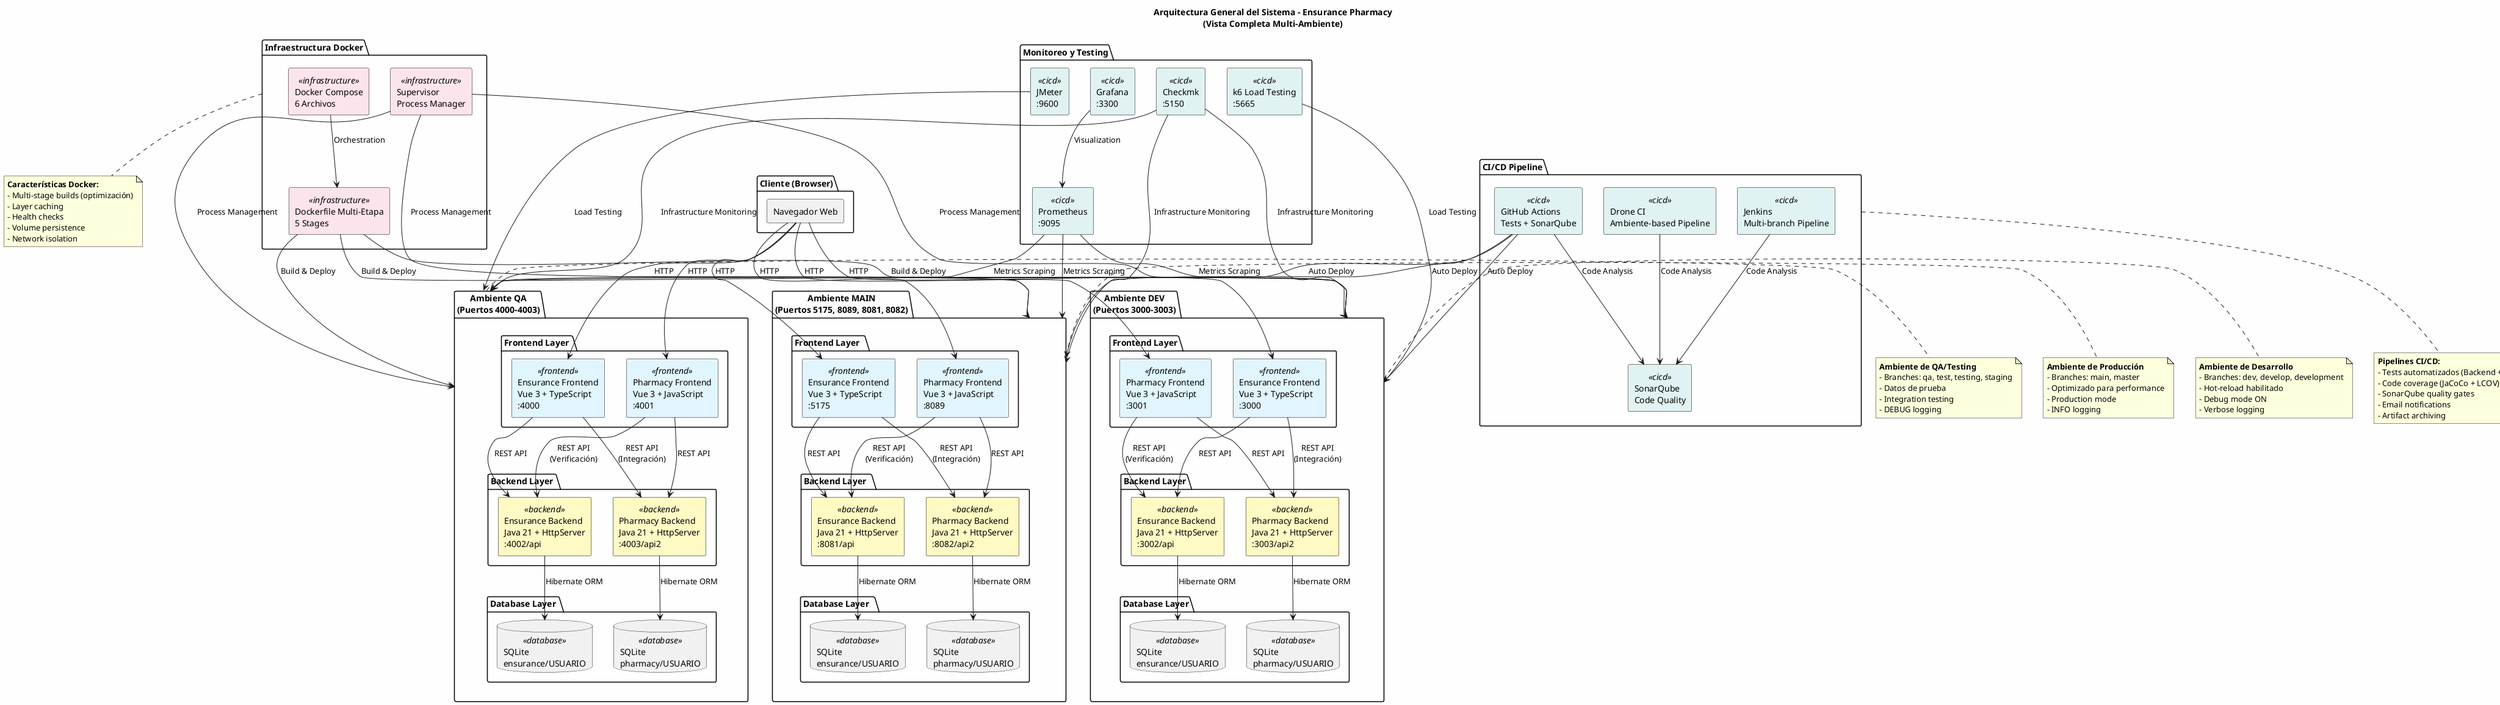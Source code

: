 @startuml Arquitectura General del Sistema - Ensurance Pharmacy

!define RECTANGLE class

title Arquitectura General del Sistema - Ensurance Pharmacy\n(Vista Completa Multi-Ambiente)

skinparam componentStyle rectangle
skinparam backgroundColor #FEFEFE
skinparam component {
    BackgroundColor<<frontend>> #E1F5FE
    BackgroundColor<<backend>> #FFF9C4
    BackgroundColor<<database>> #F1F8E9
    BackgroundColor<<infrastructure>> #FCE4EC
    BackgroundColor<<cicd>> #E0F2F1
    BorderColor Black
}

package "Cliente (Browser)" as client {
    [Navegador Web] as browser
}

package "Ambiente DEV\n(Puertos 3000-3003)" as dev_env {
    package "Frontend Layer" {
        component [Ensurance Frontend\nVue 3 + TypeScript\n:3000] as ensurance_front_dev <<frontend>>
        component [Pharmacy Frontend\nVue 3 + JavaScript\n:3001] as pharmacy_front_dev <<frontend>>
    }
    
    package "Backend Layer" {
        component [Ensurance Backend\nJava 21 + HttpServer\n:3002/api] as ensurance_back_dev <<backend>>
        component [Pharmacy Backend\nJava 21 + HttpServer\n:3003/api2] as pharmacy_back_dev <<backend>>
    }
    
    package "Database Layer" {
        database "SQLite\nensurance/USUARIO" as db_ensurance_dev <<database>>
        database "SQLite\npharmacy/USUARIO" as db_pharmacy_dev <<database>>
    }
}

package "Ambiente QA\n(Puertos 4000-4003)" as qa_env {
    package "Frontend Layer " {
        component [Ensurance Frontend\nVue 3 + TypeScript\n:4000] as ensurance_front_qa <<frontend>>
        component [Pharmacy Frontend\nVue 3 + JavaScript\n:4001] as pharmacy_front_qa <<frontend>>
    }
    
    package "Backend Layer " {
        component [Ensurance Backend\nJava 21 + HttpServer\n:4002/api] as ensurance_back_qa <<backend>>
        component [Pharmacy Backend\nJava 21 + HttpServer\n:4003/api2] as pharmacy_back_qa <<backend>>
    }
    
    package "Database Layer " {
        database "SQLite\nensurance/USUARIO" as db_ensurance_qa <<database>>
        database "SQLite\npharmacy/USUARIO" as db_pharmacy_qa <<database>>
    }
}

package "Ambiente MAIN\n(Puertos 5175, 8089, 8081, 8082)" as main_env {
    package "Frontend Layer  " {
        component [Ensurance Frontend\nVue 3 + TypeScript\n:5175] as ensurance_front_main <<frontend>>
        component [Pharmacy Frontend\nVue 3 + JavaScript\n:8089] as pharmacy_front_main <<frontend>>
    }
    
    package "Backend Layer  " {
        component [Ensurance Backend\nJava 21 + HttpServer\n:8081/api] as ensurance_back_main <<backend>>
        component [Pharmacy Backend\nJava 21 + HttpServer\n:8082/api2] as pharmacy_back_main <<backend>>
    }
    
    package "Database Layer  " {
        database "SQLite\nensurance/USUARIO" as db_ensurance_main <<database>>
        database "SQLite\npharmacy/USUARIO" as db_pharmacy_main <<database>>
    }
}

package "Infraestructura Docker" as docker {
    component [Dockerfile Multi-Etapa\n5 Stages] as dockerfile <<infrastructure>>
    component [Docker Compose\n6 Archivos] as compose <<infrastructure>>
    component [Supervisor\nProcess Manager] as supervisor <<infrastructure>>
}

package "CI/CD Pipeline" as cicd {
    component [GitHub Actions\nTests + SonarQube] as github_actions <<cicd>>
    component [Jenkins\nMulti-branch Pipeline] as jenkins <<cicd>>
    component [Drone CI\nAmbiente-based Pipeline] as drone <<cicd>>
    component [SonarQube\nCode Quality] as sonarqube <<cicd>>
}

package "Monitoreo y Testing" as monitoring {
    component [Prometheus\n:9095] as prometheus <<cicd>>
    component [Grafana\n:3300] as grafana <<cicd>>
    component [Checkmk\n:5150] as checkmk <<cicd>>
    component [k6 Load Testing\n:5665] as k6 <<cicd>>
    component [JMeter\n:9600] as jmeter <<cicd>>
}

' Conexiones Cliente
browser --> ensurance_front_dev : HTTP
browser --> pharmacy_front_dev : HTTP
browser --> ensurance_front_qa : HTTP
browser --> pharmacy_front_qa : HTTP
browser --> ensurance_front_main : HTTP
browser --> pharmacy_front_main : HTTP

' Conexiones DEV
ensurance_front_dev --> ensurance_back_dev : REST API
ensurance_front_dev --> pharmacy_back_dev : REST API\n(Integración)
pharmacy_front_dev --> pharmacy_back_dev : REST API
pharmacy_front_dev --> ensurance_back_dev : REST API\n(Verificación)

ensurance_back_dev --> db_ensurance_dev : Hibernate ORM
pharmacy_back_dev --> db_pharmacy_dev : Hibernate ORM

' Conexiones QA
ensurance_front_qa --> ensurance_back_qa : REST API
ensurance_front_qa --> pharmacy_back_qa : REST API\n(Integración)
pharmacy_front_qa --> pharmacy_back_qa : REST API
pharmacy_front_qa --> ensurance_back_qa : REST API\n(Verificación)

ensurance_back_qa --> db_ensurance_qa : Hibernate ORM
pharmacy_back_qa --> db_pharmacy_qa : Hibernate ORM

' Conexiones MAIN
ensurance_front_main --> ensurance_back_main : REST API
ensurance_front_main --> pharmacy_back_main : REST API\n(Integración)
pharmacy_front_main --> pharmacy_back_main : REST API
pharmacy_front_main --> ensurance_back_main : REST API\n(Verificación)

ensurance_back_main --> db_ensurance_main : Hibernate ORM
pharmacy_back_main --> db_pharmacy_main : Hibernate ORM

' Infraestructura
dockerfile --> dev_env : Build & Deploy
dockerfile --> qa_env : Build & Deploy
dockerfile --> main_env : Build & Deploy

compose --> dockerfile : Orchestration
supervisor --> dev_env : Process Management
supervisor --> qa_env : Process Management
supervisor --> main_env : Process Management

' CI/CD
github_actions --> dev_env : Auto Deploy
github_actions --> qa_env : Auto Deploy
github_actions --> main_env : Auto Deploy

jenkins --> sonarqube : Code Analysis
drone --> sonarqube : Code Analysis
github_actions --> sonarqube : Code Analysis

' Monitoreo
prometheus --> dev_env : Metrics Scraping
prometheus --> qa_env : Metrics Scraping
prometheus --> main_env : Metrics Scraping

grafana --> prometheus : Visualization
checkmk --> dev_env : Infrastructure Monitoring
checkmk --> qa_env : Infrastructure Monitoring
checkmk --> main_env : Infrastructure Monitoring

k6 --> dev_env : Load Testing
jmeter --> qa_env : Load Testing

note right of dev_env
  **Ambiente de Desarrollo**
  - Branches: dev, develop, development
  - Hot-reload habilitado
  - Debug mode ON
  - Verbose logging
end note

note right of qa_env
  **Ambiente de QA/Testing**
  - Branches: qa, test, testing, staging
  - Datos de prueba
  - Integration testing
  - DEBUG logging
end note

note right of main_env
  **Ambiente de Producción**
  - Branches: main, master
  - Optimizado para performance
  - Production mode
  - INFO logging
end note

note bottom of docker
  **Características Docker:**
  - Multi-stage builds (optimización)
  - Layer caching
  - Health checks
  - Volume persistence
  - Network isolation
end note

note bottom of cicd
  **Pipelines CI/CD:**
  - Tests automatizados (Backend + Frontend)
  - Code coverage (JaCoCo + LCOV)
  - SonarQube quality gates
  - Email notifications
  - Artifact archiving
end note

@enduml
